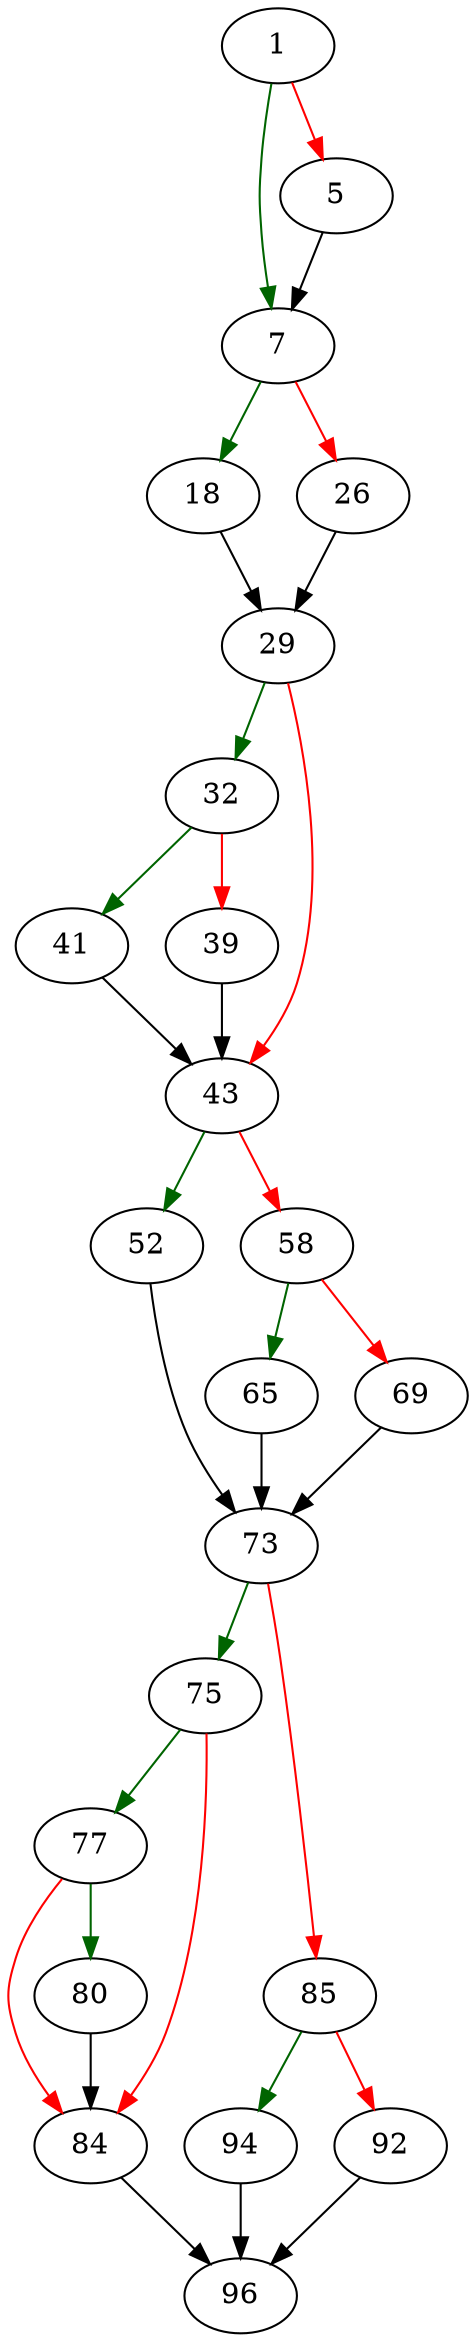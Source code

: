 strict digraph "print_xfer_stats" {
	// Node definitions.
	1 [entry=true];
	7;
	5;
	18;
	26;
	29;
	32;
	43;
	41;
	39;
	52;
	58;
	73;
	65;
	69;
	75;
	85;
	77;
	84;
	80;
	96;
	94;
	92;

	// Edge definitions.
	1 -> 7 [
		color=darkgreen
		cond=true
	];
	1 -> 5 [
		color=red
		cond=false
	];
	7 -> 18 [
		color=darkgreen
		cond=true
	];
	7 -> 26 [
		color=red
		cond=false
	];
	5 -> 7;
	18 -> 29;
	26 -> 29;
	29 -> 32 [
		color=darkgreen
		cond=true
	];
	29 -> 43 [
		color=red
		cond=false
	];
	32 -> 41 [
		color=darkgreen
		cond=true
	];
	32 -> 39 [
		color=red
		cond=false
	];
	43 -> 52 [
		color=darkgreen
		cond=true
	];
	43 -> 58 [
		color=red
		cond=false
	];
	41 -> 43;
	39 -> 43;
	52 -> 73;
	58 -> 65 [
		color=darkgreen
		cond=true
	];
	58 -> 69 [
		color=red
		cond=false
	];
	73 -> 75 [
		color=darkgreen
		cond=true
	];
	73 -> 85 [
		color=red
		cond=false
	];
	65 -> 73;
	69 -> 73;
	75 -> 77 [
		color=darkgreen
		cond=true
	];
	75 -> 84 [
		color=red
		cond=false
	];
	85 -> 94 [
		color=darkgreen
		cond=true
	];
	85 -> 92 [
		color=red
		cond=false
	];
	77 -> 84 [
		color=red
		cond=false
	];
	77 -> 80 [
		color=darkgreen
		cond=true
	];
	84 -> 96;
	80 -> 84;
	94 -> 96;
	92 -> 96;
}